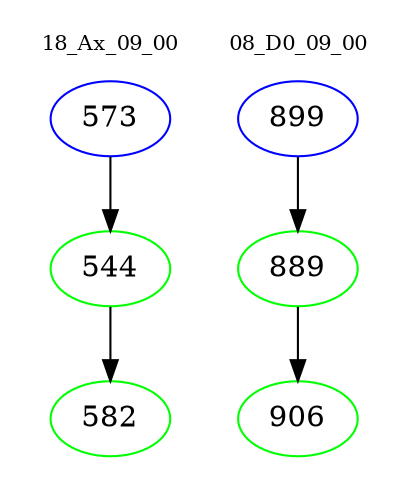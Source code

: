 digraph{
subgraph cluster_0 {
color = white
label = "18_Ax_09_00";
fontsize=10;
T0_573 [label="573", color="blue"]
T0_573 -> T0_544 [color="black"]
T0_544 [label="544", color="green"]
T0_544 -> T0_582 [color="black"]
T0_582 [label="582", color="green"]
}
subgraph cluster_1 {
color = white
label = "08_D0_09_00";
fontsize=10;
T1_899 [label="899", color="blue"]
T1_899 -> T1_889 [color="black"]
T1_889 [label="889", color="green"]
T1_889 -> T1_906 [color="black"]
T1_906 [label="906", color="green"]
}
}
